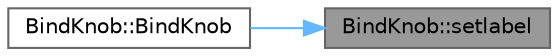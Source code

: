 digraph "BindKnob::setlabel"
{
 // LATEX_PDF_SIZE
  bgcolor="transparent";
  edge [fontname=Helvetica,fontsize=10,labelfontname=Helvetica,labelfontsize=10];
  node [fontname=Helvetica,fontsize=10,shape=box,height=0.2,width=0.4];
  rankdir="RL";
  Node1 [id="Node000001",label="BindKnob::setlabel",height=0.2,width=0.4,color="gray40", fillcolor="grey60", style="filled", fontcolor="black",tooltip="Sets the label text for the knob."];
  Node1 -> Node2 [id="edge1_Node000001_Node000002",dir="back",color="steelblue1",style="solid",tooltip=" "];
  Node2 [id="Node000002",label="BindKnob::BindKnob",height=0.2,width=0.4,color="grey40", fillcolor="white", style="filled",URL="$class_bind_knob.html#ac16a493acea6aa5f6cb28d4ad056fdb6",tooltip="Constructs a BindKnob with a custom label."];
}
